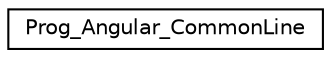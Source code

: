 digraph "Graphical Class Hierarchy"
{
  edge [fontname="Helvetica",fontsize="10",labelfontname="Helvetica",labelfontsize="10"];
  node [fontname="Helvetica",fontsize="10",shape=record];
  rankdir="LR";
  Node0 [label="Prog_Angular_CommonLine",height=0.2,width=0.4,color="black", fillcolor="white", style="filled",URL="$classProg__Angular__CommonLine.html"];
}
